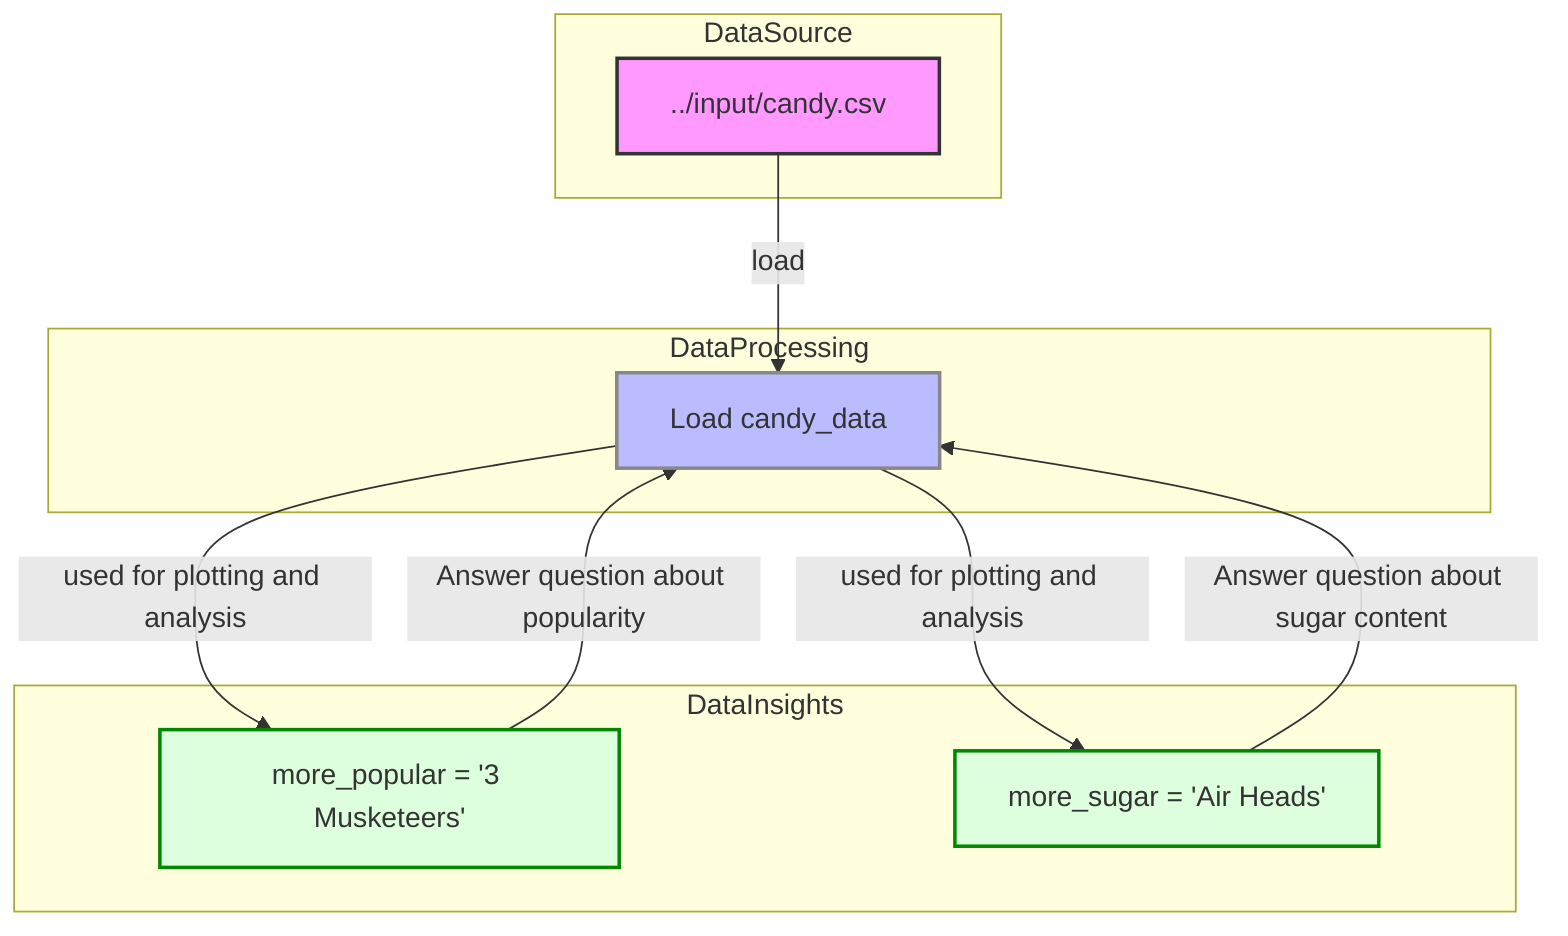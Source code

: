 %% This is a Mermaid.js flowchart illustrating the workflow of the Jupyter Notebook 6863827.ipynb

flowchart TD

    subgraph DataSource
        DS1["../input/candy.csv"]:::dataSource
    end

    subgraph DataProcessing
        DP1["Load candy_data"]:::process
    end

    subgraph DataInsights
        DI1["more_popular = '3 Musketeers'"]:::insight
        DI2["more_sugar = 'Air Heads'"]:::insight
    end

    %% Data Source (CSV file)
    DS1 -->|load| DP1

    %% Data Processing
    DP1 -->|used for plotting and analysis| DI1
    DP1 -->|used for plotting and analysis| DI2

    %% Insights derived
    DI1 -->|Answer question about popularity| DP1
    DI2 -->|Answer question about sugar content| DP1

    classDef dataSource fill:#f9f,stroke:#333,stroke-width:2px;
    classDef process fill:#bbf,stroke:#888,stroke-width:2px;
    classDef insight fill:#dfd,stroke:#080,stroke-width:2px;